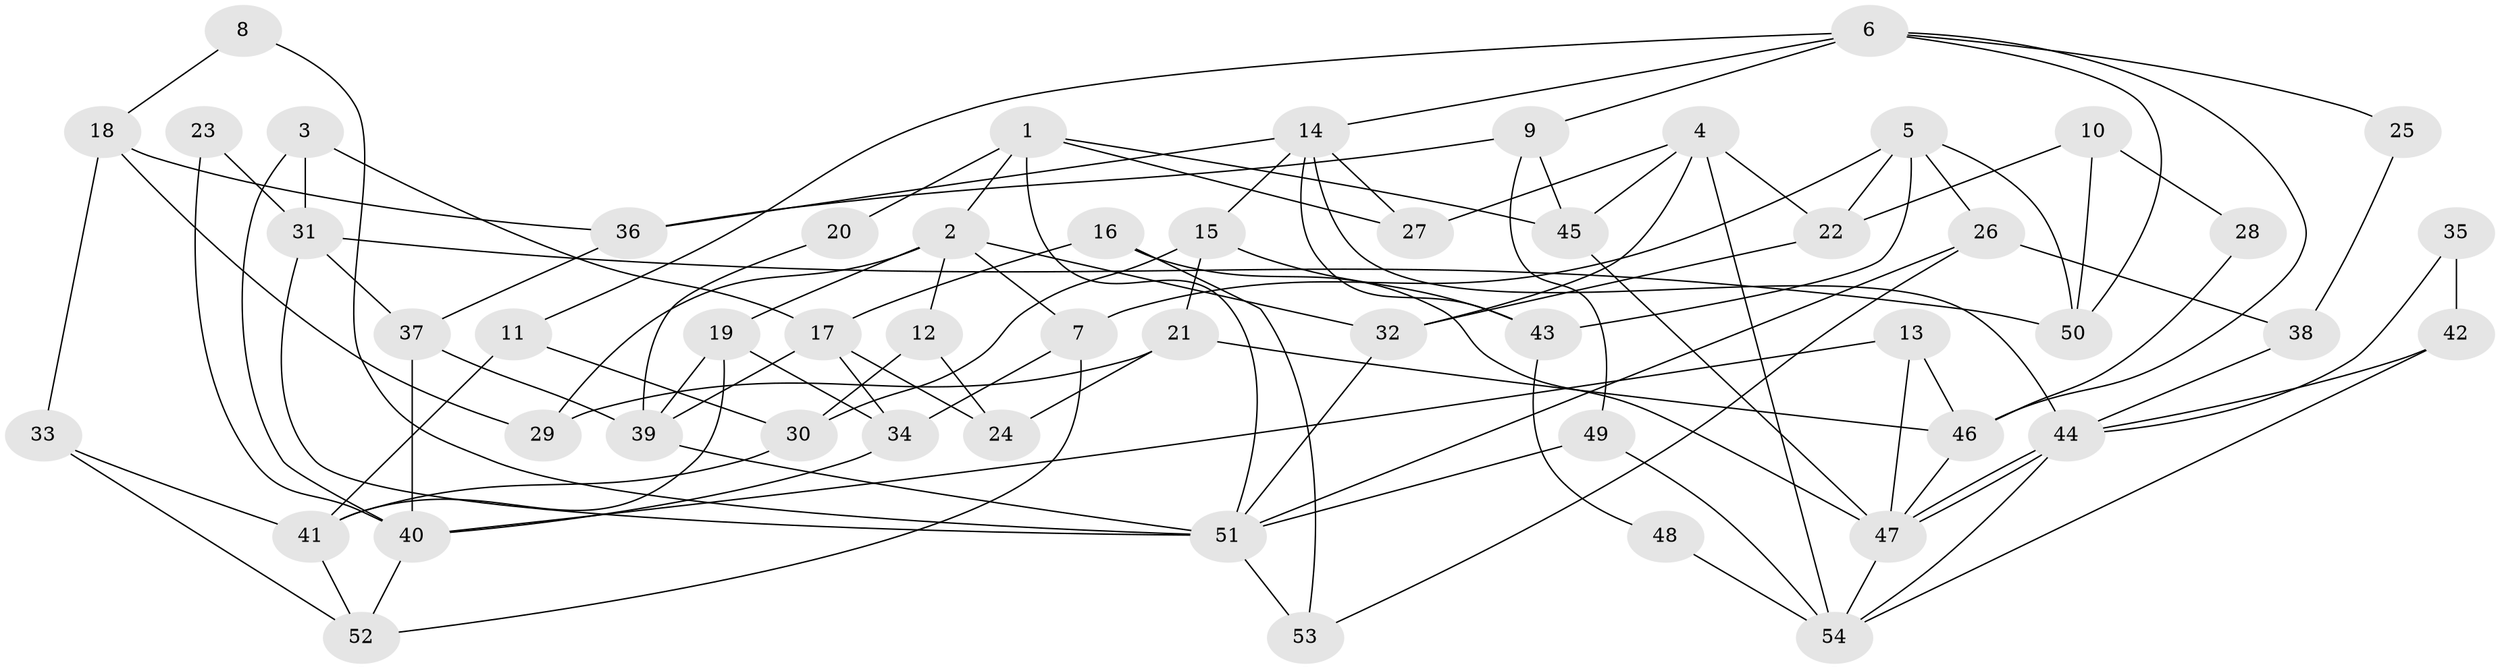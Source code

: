// coarse degree distribution, {6: 0.21052631578947367, 4: 0.2894736842105263, 5: 0.21052631578947367, 2: 0.15789473684210525, 3: 0.07894736842105263, 7: 0.02631578947368421, 8: 0.02631578947368421}
// Generated by graph-tools (version 1.1) at 2025/37/03/04/25 23:37:13]
// undirected, 54 vertices, 108 edges
graph export_dot {
  node [color=gray90,style=filled];
  1;
  2;
  3;
  4;
  5;
  6;
  7;
  8;
  9;
  10;
  11;
  12;
  13;
  14;
  15;
  16;
  17;
  18;
  19;
  20;
  21;
  22;
  23;
  24;
  25;
  26;
  27;
  28;
  29;
  30;
  31;
  32;
  33;
  34;
  35;
  36;
  37;
  38;
  39;
  40;
  41;
  42;
  43;
  44;
  45;
  46;
  47;
  48;
  49;
  50;
  51;
  52;
  53;
  54;
  1 -- 2;
  1 -- 51;
  1 -- 20;
  1 -- 27;
  1 -- 45;
  2 -- 32;
  2 -- 19;
  2 -- 7;
  2 -- 12;
  2 -- 29;
  3 -- 17;
  3 -- 40;
  3 -- 31;
  4 -- 45;
  4 -- 54;
  4 -- 22;
  4 -- 27;
  4 -- 32;
  5 -- 50;
  5 -- 22;
  5 -- 7;
  5 -- 26;
  5 -- 43;
  6 -- 46;
  6 -- 14;
  6 -- 9;
  6 -- 11;
  6 -- 25;
  6 -- 50;
  7 -- 34;
  7 -- 52;
  8 -- 18;
  8 -- 51;
  9 -- 45;
  9 -- 36;
  9 -- 49;
  10 -- 50;
  10 -- 22;
  10 -- 28;
  11 -- 30;
  11 -- 41;
  12 -- 30;
  12 -- 24;
  13 -- 40;
  13 -- 47;
  13 -- 46;
  14 -- 43;
  14 -- 27;
  14 -- 15;
  14 -- 36;
  14 -- 44;
  15 -- 21;
  15 -- 30;
  15 -- 43;
  16 -- 17;
  16 -- 47;
  16 -- 53;
  17 -- 24;
  17 -- 39;
  17 -- 34;
  18 -- 33;
  18 -- 36;
  18 -- 29;
  19 -- 41;
  19 -- 34;
  19 -- 39;
  20 -- 39;
  21 -- 46;
  21 -- 29;
  21 -- 24;
  22 -- 32;
  23 -- 40;
  23 -- 31;
  25 -- 38;
  26 -- 51;
  26 -- 38;
  26 -- 53;
  28 -- 46;
  30 -- 41;
  31 -- 51;
  31 -- 37;
  31 -- 50;
  32 -- 51;
  33 -- 41;
  33 -- 52;
  34 -- 40;
  35 -- 42;
  35 -- 44;
  36 -- 37;
  37 -- 39;
  37 -- 40;
  38 -- 44;
  39 -- 51;
  40 -- 52;
  41 -- 52;
  42 -- 44;
  42 -- 54;
  43 -- 48;
  44 -- 47;
  44 -- 47;
  44 -- 54;
  45 -- 47;
  46 -- 47;
  47 -- 54;
  48 -- 54;
  49 -- 51;
  49 -- 54;
  51 -- 53;
}
